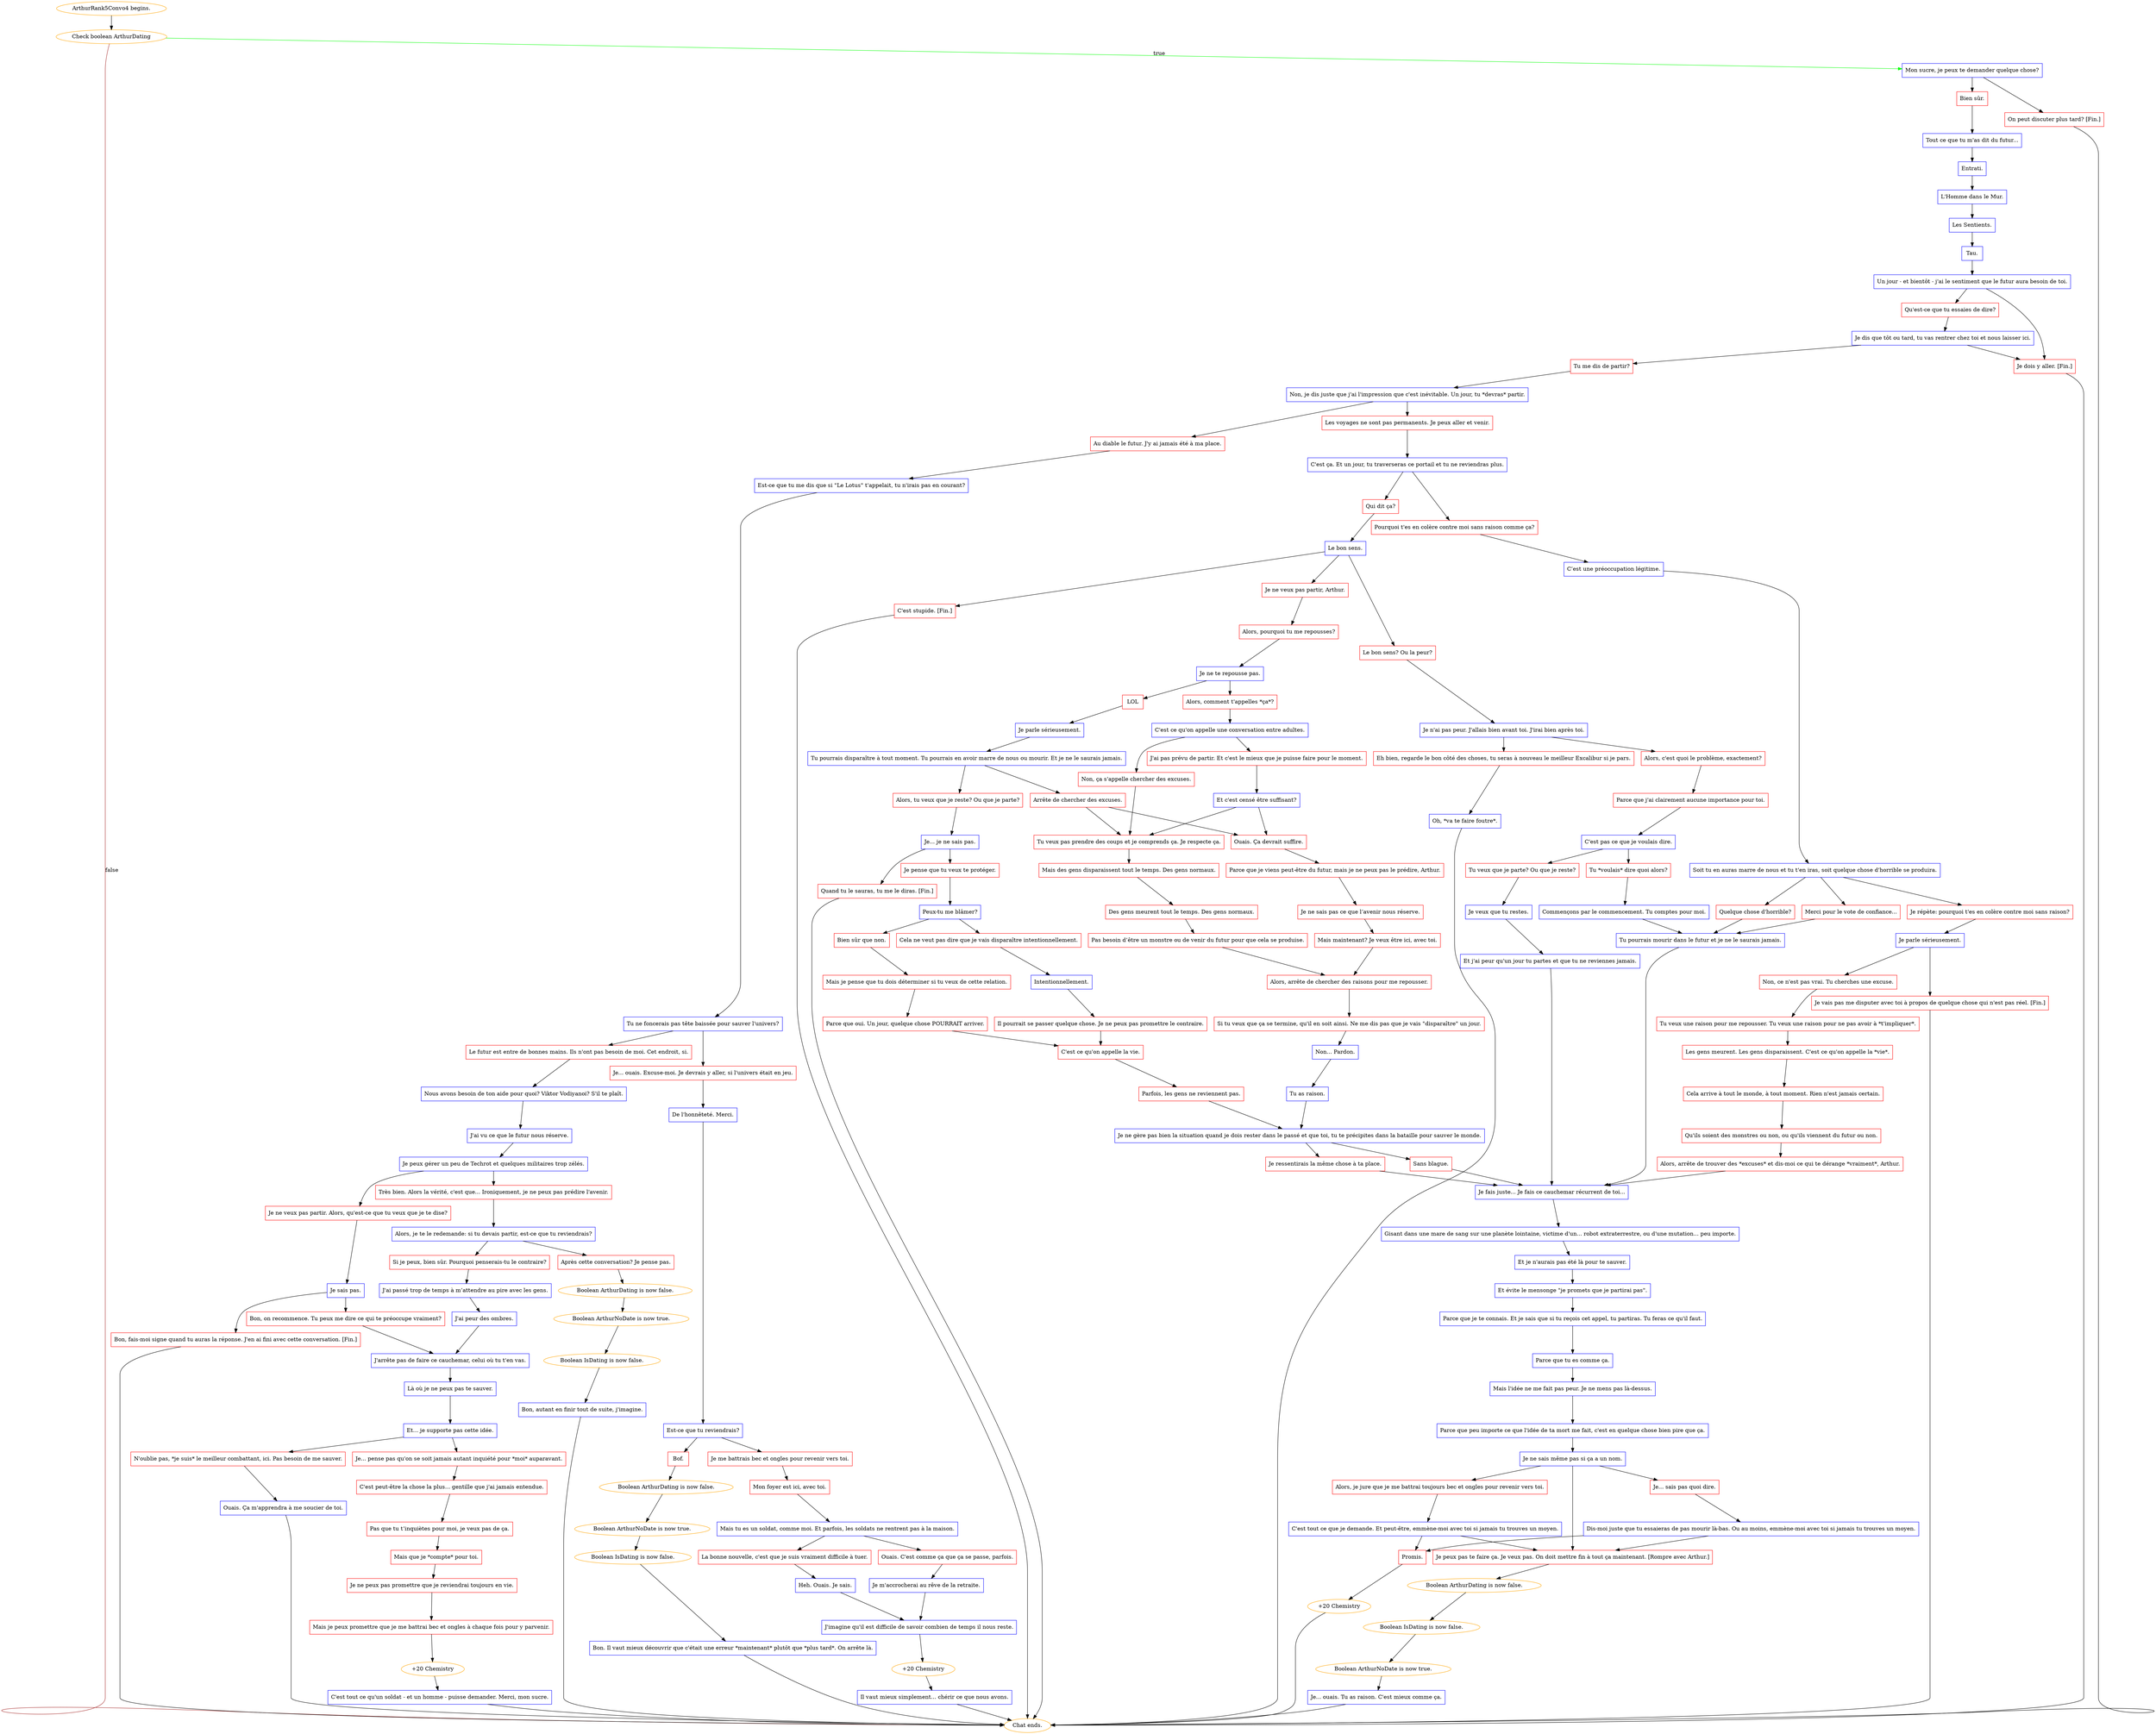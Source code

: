 digraph {
	"ArthurRank5Convo4 begins." [color=orange];
		"ArthurRank5Convo4 begins." -> j2920893703;
	j2920893703 [label="Check boolean ArthurDating",color=orange];
		j2920893703 -> j1927038864 [label=true,color=green];
		j2920893703 -> "Chat ends." [label=false,color=brown];
	j1927038864 [label="Mon sucre, je peux te demander quelque chose?",shape=box,color=blue];
		j1927038864 -> j3717732328;
		j1927038864 -> j1499169741;
	"Chat ends." [color=orange];
	j3717732328 [label="Bien sûr.",shape=box,color=red];
		j3717732328 -> j3869571703;
	j1499169741 [label="On peut discuter plus tard? [Fin.]",shape=box,color=red];
		j1499169741 -> "Chat ends.";
	j3869571703 [label="Tout ce que tu m'as dit du futur...",shape=box,color=blue];
		j3869571703 -> j2755728980;
	j2755728980 [label="Entrati.",shape=box,color=blue];
		j2755728980 -> j3649568636;
	j3649568636 [label="L'Homme dans le Mur.",shape=box,color=blue];
		j3649568636 -> j3422165809;
	j3422165809 [label="Les Sentients.",shape=box,color=blue];
		j3422165809 -> j1901919336;
	j1901919336 [label="Tau.",shape=box,color=blue];
		j1901919336 -> j948485224;
	j948485224 [label="Un jour - et bientôt - j'ai le sentiment que le futur aura besoin de toi.",shape=box,color=blue];
		j948485224 -> j3436013127;
		j948485224 -> j2647269873;
	j3436013127 [label="Qu'est-ce que tu essaies de dire?",shape=box,color=red];
		j3436013127 -> j1946061330;
	j2647269873 [label="Je dois y aller. [Fin.]",shape=box,color=red];
		j2647269873 -> "Chat ends.";
	j1946061330 [label="Je dis que tôt ou tard, tu vas rentrer chez toi et nous laisser ici.",shape=box,color=blue];
		j1946061330 -> j2826246695;
		j1946061330 -> j2647269873;
	j2826246695 [label="Tu me dis de partir?",shape=box,color=red];
		j2826246695 -> j46964800;
	j46964800 [label="Non, je dis juste que j'ai l'impression que c'est inévitable. Un jour, tu *devras* partir.",shape=box,color=blue];
		j46964800 -> j2152208847;
		j46964800 -> j3621743877;
	j2152208847 [label="Les voyages ne sont pas permanents. Je peux aller et venir.",shape=box,color=red];
		j2152208847 -> j819206498;
	j3621743877 [label="Au diable le futur. J'y ai jamais été à ma place.",shape=box,color=red];
		j3621743877 -> j2625213491;
	j819206498 [label="C'est ça. Et un jour, tu traverseras ce portail et tu ne reviendras plus.",shape=box,color=blue];
		j819206498 -> j169580774;
		j819206498 -> j3847320663;
	j2625213491 [label="Est-ce que tu me dis que si \"Le Lotus\" t'appelait, tu n'irais pas en courant?",shape=box,color=blue];
		j2625213491 -> j921604777;
	j169580774 [label="Pourquoi t'es en colère contre moi sans raison comme ça?",shape=box,color=red];
		j169580774 -> j2194050962;
	j3847320663 [label="Qui dit ça?",shape=box,color=red];
		j3847320663 -> j2579053993;
	j921604777 [label="Tu ne foncerais pas tête baissée pour sauver l'univers?",shape=box,color=blue];
		j921604777 -> j1161608915;
		j921604777 -> j1389918545;
	j2194050962 [label="C’est une préoccupation légitime.",shape=box,color=blue];
		j2194050962 -> j3906048078;
	j2579053993 [label="Le bon sens.",shape=box,color=blue];
		j2579053993 -> j1174819721;
		j2579053993 -> j1927311501;
		j2579053993 -> j2094784879;
	j1161608915 [label="Le futur est entre de bonnes mains. Ils n'ont pas besoin de moi. Cet endroit, si.",shape=box,color=red];
		j1161608915 -> j1858398360;
	j1389918545 [label="Je... ouais. Excuse-moi. Je devrais y aller, si l'univers était en jeu.",shape=box,color=red];
		j1389918545 -> j3742013951;
	j3906048078 [label="Soit tu en auras marre de nous et tu t'en iras, soit quelque chose d'horrible se produira.",shape=box,color=blue];
		j3906048078 -> j1823435957;
		j3906048078 -> j1069729258;
		j3906048078 -> j421635709;
	j1174819721 [label="Le bon sens? Ou la peur?",shape=box,color=red];
		j1174819721 -> j575952972;
	j1927311501 [label="C'est stupide. [Fin.]",shape=box,color=red];
		j1927311501 -> "Chat ends.";
	j2094784879 [label="Je ne veux pas partir, Arthur.",shape=box,color=red];
		j2094784879 -> j901860214;
	j1858398360 [label="Nous avons besoin de ton aide pour quoi? Viktor Vodiyanoi? S'il te plaît.",shape=box,color=blue];
		j1858398360 -> j3012789825;
	j3742013951 [label="De l'honnêteté. Merci.",shape=box,color=blue];
		j3742013951 -> j3507383871;
	j1823435957 [label="Quelque chose d'horrible?",shape=box,color=red];
		j1823435957 -> j3589525101;
	j1069729258 [label="Merci pour le vote de confiance...",shape=box,color=red];
		j1069729258 -> j3589525101;
	j421635709 [label="Je répète: pourquoi t'es en colère contre moi sans raison?",shape=box,color=red];
		j421635709 -> j3213338062;
	j575952972 [label="Je n'ai pas peur. J'allais bien avant toi. J'irai bien après toi.",shape=box,color=blue];
		j575952972 -> j137607659;
		j575952972 -> j266585980;
	j901860214 [label="Alors, pourquoi tu me repousses?",shape=box,color=red];
		j901860214 -> j684924327;
	j3012789825 [label="J'ai vu ce que le futur nous réserve.",shape=box,color=blue];
		j3012789825 -> j3686164527;
	j3507383871 [label="Est-ce que tu reviendrais?",shape=box,color=blue];
		j3507383871 -> j292620715;
		j3507383871 -> j225933455;
	j3589525101 [label="Tu pourrais mourir dans le futur et je ne le saurais jamais.",shape=box,color=blue];
		j3589525101 -> j2079450502;
	j3213338062 [label="Je parle sérieusement.",shape=box,color=blue];
		j3213338062 -> j2637005599;
		j3213338062 -> j528870273;
	j137607659 [label="Alors, c'est quoi le problème, exactement?",shape=box,color=red];
		j137607659 -> j207125516;
	j266585980 [label="Eh bien, regarde le bon côté des choses, tu seras à nouveau le meilleur Excalibur si je pars.",shape=box,color=red];
		j266585980 -> j515049647;
	j684924327 [label="Je ne te repousse pas.",shape=box,color=blue];
		j684924327 -> j882645253;
		j684924327 -> j2112264098;
	j3686164527 [label="Je peux gérer un peu de Techrot et quelques militaires trop zélés.",shape=box,color=blue];
		j3686164527 -> j2563026748;
		j3686164527 -> j221548045;
	j292620715 [label="Je me battrais bec et ongles pour revenir vers toi.",shape=box,color=red];
		j292620715 -> j470480632;
	j225933455 [label="Bof.",shape=box,color=red];
		j225933455 -> j2313723270;
	j2079450502 [label="Je fais juste... Je fais ce cauchemar récurrent de toi...",shape=box,color=blue];
		j2079450502 -> j3866954924;
	j2637005599 [label="Non, ce n'est pas vrai. Tu cherches une excuse.",shape=box,color=red];
		j2637005599 -> j1349622567;
	j528870273 [label="Je vais pas me disputer avec toi à propos de quelque chose qui n'est pas réel. [Fin.]",shape=box,color=red];
		j528870273 -> "Chat ends.";
	j207125516 [label="Parce que j'ai clairement aucune importance pour toi.",shape=box,color=red];
		j207125516 -> j3745621393;
	j515049647 [label="Oh, *va te faire foutre*.",shape=box,color=blue];
		j515049647 -> "Chat ends.";
	j882645253 [label="LOL",shape=box,color=red];
		j882645253 -> j3450735185;
	j2112264098 [label="Alors, comment t'appelles *ça*?",shape=box,color=red];
		j2112264098 -> j2073810701;
	j2563026748 [label="Très bien. Alors la vérité, c'est que... Ironiquement, je ne peux pas prédire l'avenir.",shape=box,color=red];
		j2563026748 -> j2390295287;
	j221548045 [label="Je ne veux pas partir. Alors, qu'est-ce que tu veux que je te dise?",shape=box,color=red];
		j221548045 -> j3131486687;
	j470480632 [label="Mon foyer est ici, avec toi.",shape=box,color=red];
		j470480632 -> j183348223;
	j2313723270 [label="Boolean ArthurDating is now false.",color=orange];
		j2313723270 -> j2429828318;
	j3866954924 [label="Gisant dans une mare de sang sur une planète lointaine, victime d'un... robot extraterrestre, ou d'une mutation... peu importe.",shape=box,color=blue];
		j3866954924 -> j3057322341;
	j1349622567 [label="Tu veux une raison pour me repousser. Tu veux une raison pour ne pas avoir à *t'impliquer*.",shape=box,color=red];
		j1349622567 -> j3873676465;
	j3745621393 [label="C'est pas ce que je voulais dire.",shape=box,color=blue];
		j3745621393 -> j423649508;
		j3745621393 -> j1928400167;
	j3450735185 [label="Je parle sérieusement.",shape=box,color=blue];
		j3450735185 -> j144531015;
	j2073810701 [label="C'est ce qu'on appelle une conversation entre adultes.",shape=box,color=blue];
		j2073810701 -> j3988151557;
		j2073810701 -> j1621527090;
	j2390295287 [label="Alors, je te le redemande: si tu devais partir, est-ce que tu reviendrais?",shape=box,color=blue];
		j2390295287 -> j758440700;
		j2390295287 -> j1275076409;
	j3131486687 [label="Je sais pas.",shape=box,color=blue];
		j3131486687 -> j100812305;
		j3131486687 -> j1332954536;
	j183348223 [label="Mais tu es un soldat, comme moi. Et parfois, les soldats ne rentrent pas à la maison.",shape=box,color=blue];
		j183348223 -> j2658762909;
		j183348223 -> j2476090562;
	j2429828318 [label="Boolean ArthurNoDate is now true.",color=orange];
		j2429828318 -> j238268411;
	j3057322341 [label="Et je n'aurais pas été là pour te sauver.",shape=box,color=blue];
		j3057322341 -> j4099232434;
	j3873676465 [label="Les gens meurent. Les gens disparaissent. C'est ce qu'on appelle la *vie*.",shape=box,color=red];
		j3873676465 -> j779752586;
	j423649508 [label="Tu veux que je parte? Ou que je reste?",shape=box,color=red];
		j423649508 -> j253290287;
	j1928400167 [label="Tu *voulais* dire quoi alors?",shape=box,color=red];
		j1928400167 -> j1516617389;
	j144531015 [label="Tu pourrais disparaître à tout moment. Tu pourrais en avoir marre de nous ou mourir. Et je ne le saurais jamais.",shape=box,color=blue];
		j144531015 -> j4257980203;
		j144531015 -> j1251585034;
	j3988151557 [label="Non, ça s'appelle chercher des excuses.",shape=box,color=red];
		j3988151557 -> j3328200935;
	j1621527090 [label="J'ai pas prévu de partir. Et c'est le mieux que je puisse faire pour le moment.",shape=box,color=red];
		j1621527090 -> j1128095681;
	j758440700 [label="Après cette conversation? Je pense pas.",shape=box,color=red];
		j758440700 -> j1364769265;
	j1275076409 [label="Si je peux, bien sûr. Pourquoi penserais-tu le contraire?",shape=box,color=red];
		j1275076409 -> j1987515108;
	j100812305 [label="Bon, on recommence. Tu peux me dire ce qui te préoccupe vraiment?",shape=box,color=red];
		j100812305 -> j4268751709;
	j1332954536 [label="Bon, fais-moi signe quand tu auras la réponse. J'en ai fini avec cette conversation. [Fin.]",shape=box,color=red];
		j1332954536 -> "Chat ends.";
	j2658762909 [label="Ouais. C'est comme ça que ça se passe, parfois.",shape=box,color=red];
		j2658762909 -> j362554718;
	j2476090562 [label="La bonne nouvelle, c'est que je suis vraiment difficile à tuer.",shape=box,color=red];
		j2476090562 -> j4084536722;
	j238268411 [label="Boolean IsDating is now false.",color=orange];
		j238268411 -> j4044264213;
	j4099232434 [label="Et évite le mensonge \"je promets que je partirai pas\".",shape=box,color=blue];
		j4099232434 -> j1986456194;
	j779752586 [label="Cela arrive à tout le monde, à tout moment. Rien n'est jamais certain.",shape=box,color=red];
		j779752586 -> j4132584065;
	j253290287 [label="Je veux que tu restes.",shape=box,color=blue];
		j253290287 -> j3667025340;
	j1516617389 [label="Commençons par le commencement. Tu comptes pour moi.",shape=box,color=blue];
		j1516617389 -> j3589525101;
	j4257980203 [label="Arrête de chercher des excuses.",shape=box,color=red];
		j4257980203 -> j2105348409;
		j4257980203 -> j3328200935;
	j1251585034 [label="Alors, tu veux que je reste? Ou que je parte?",shape=box,color=red];
		j1251585034 -> j720707643;
	j3328200935 [label="Tu veux pas prendre des coups et je comprends ça. Je respecte ça.",shape=box,color=red];
		j3328200935 -> j532421381;
	j1128095681 [label="Et c'est censé être suffisant?",shape=box,color=blue];
		j1128095681 -> j2105348409;
		j1128095681 -> j3328200935;
	j1364769265 [label="Boolean ArthurDating is now false.",color=orange];
		j1364769265 -> j2983028860;
	j1987515108 [label="J'ai passé trop de temps à m’attendre au pire avec les gens.",shape=box,color=blue];
		j1987515108 -> j3370581628;
	j4268751709 [label="J'arrête pas de faire ce cauchemar, celui où tu t'en vas.",shape=box,color=blue];
		j4268751709 -> j2300069000;
	j362554718 [label="Je m'accrocherai au rêve de la retraite.",shape=box,color=blue];
		j362554718 -> j682275651;
	j4084536722 [label="Heh. Ouais. Je sais.",shape=box,color=blue];
		j4084536722 -> j682275651;
	j4044264213 [label="Bon. Il vaut mieux découvrir que c'était une erreur *maintenant* plutôt que *plus tard*. On arrête là.",shape=box,color=blue];
		j4044264213 -> "Chat ends.";
	j1986456194 [label="Parce que je te connais. Et je sais que si tu reçois cet appel, tu partiras. Tu feras ce qu'il faut.",shape=box,color=blue];
		j1986456194 -> j542951812;
	j4132584065 [label="Qu'ils soient des monstres ou non, ou qu'ils viennent du futur ou non.",shape=box,color=red];
		j4132584065 -> j3326950477;
	j3667025340 [label="Et j'ai peur qu'un jour tu partes et que tu ne reviennes jamais.",shape=box,color=blue];
		j3667025340 -> j2079450502;
	j2105348409 [label="Ouais. Ça devrait suffire.",shape=box,color=red];
		j2105348409 -> j3456661787;
	j720707643 [label="Je... je ne sais pas.",shape=box,color=blue];
		j720707643 -> j1823856571;
		j720707643 -> j465046842;
	j532421381 [label="Mais des gens disparaissent tout le temps. Des gens normaux.",shape=box,color=red];
		j532421381 -> j460728455;
	j2983028860 [label="Boolean ArthurNoDate is now true.",color=orange];
		j2983028860 -> j3701191977;
	j3370581628 [label="J'ai peur des ombres.",shape=box,color=blue];
		j3370581628 -> j4268751709;
	j2300069000 [label="Là où je ne peux pas te sauver.",shape=box,color=blue];
		j2300069000 -> j2934926022;
	j682275651 [label="J'imagine qu'il est difficile de savoir combien de temps il nous reste.",shape=box,color=blue];
		j682275651 -> j3059230656;
	j542951812 [label="Parce que tu es comme ça.",shape=box,color=blue];
		j542951812 -> j2473191255;
	j3326950477 [label="Alors, arrête de trouver des *excuses* et dis-moi ce qui te dérange *vraiment*, Arthur.",shape=box,color=red];
		j3326950477 -> j2079450502;
	j3456661787 [label="Parce que je viens peut-être du futur, mais je ne peux pas le prédire, Arthur.",shape=box,color=red];
		j3456661787 -> j1013565744;
	j1823856571 [label="Je pense que tu veux te protéger.",shape=box,color=red];
		j1823856571 -> j4097750048;
	j465046842 [label="Quand tu le sauras, tu me le diras. [Fin.]",shape=box,color=red];
		j465046842 -> "Chat ends.";
	j460728455 [label="Des gens meurent tout le temps. Des gens normaux.",shape=box,color=red];
		j460728455 -> j3302467243;
	j3701191977 [label="Boolean IsDating is now false.",color=orange];
		j3701191977 -> j495398595;
	j2934926022 [label="Et... je supporte pas cette idée.",shape=box,color=blue];
		j2934926022 -> j2425813907;
		j2934926022 -> j3193626040;
	j3059230656 [label="+20 Chemistry",color=orange];
		j3059230656 -> j1380120175;
	j2473191255 [label="Mais l'idée ne me fait pas peur. Je ne mens pas là-dessus.",shape=box,color=blue];
		j2473191255 -> j386558767;
	j1013565744 [label="Je ne sais pas ce que l’avenir nous réserve.",shape=box,color=red];
		j1013565744 -> j3962720558;
	j4097750048 [label="Peux-tu me blâmer?",shape=box,color=blue];
		j4097750048 -> j1119799657;
		j4097750048 -> j668955931;
	j3302467243 [label="Pas besoin d’être un monstre ou de venir du futur pour que cela se produise.",shape=box,color=red];
		j3302467243 -> j2681084104;
	j495398595 [label="Bon, autant en finir tout de suite, j'imagine.",shape=box,color=blue];
		j495398595 -> "Chat ends.";
	j2425813907 [label="Je... pense pas qu'on se soit jamais autant inquiété pour *moi* auparavant.",shape=box,color=red];
		j2425813907 -> j1404975651;
	j3193626040 [label="N'oublie pas, *je suis* le meilleur combattant, ici. Pas besoin de me sauver.",shape=box,color=red];
		j3193626040 -> j1133931442;
	j1380120175 [label="Il vaut mieux simplement... chérir ce que nous avons.",shape=box,color=blue];
		j1380120175 -> "Chat ends.";
	j386558767 [label="Parce que peu importe ce que l'idée de ta mort me fait, c'est en quelque chose bien pire que ça.",shape=box,color=blue];
		j386558767 -> j2839295923;
	j3962720558 [label="Mais maintenant? Je veux être ici, avec toi.",shape=box,color=red];
		j3962720558 -> j2681084104;
	j1119799657 [label="Bien sûr que non.",shape=box,color=red];
		j1119799657 -> j2614046157;
	j668955931 [label="Cela ne veut pas dire que je vais disparaître intentionnellement.",shape=box,color=red];
		j668955931 -> j3411161594;
	j2681084104 [label="Alors, arrête de chercher des raisons pour me repousser.",shape=box,color=red];
		j2681084104 -> j4006443340;
	j1404975651 [label="C'est peut-être la chose la plus... gentille que j'ai jamais entendue.",shape=box,color=red];
		j1404975651 -> j3033062238;
	j1133931442 [label="Ouais. Ça m'apprendra à me soucier de toi.",shape=box,color=blue];
		j1133931442 -> "Chat ends.";
	j2839295923 [label="Je ne sais même pas si ça a un nom.",shape=box,color=blue];
		j2839295923 -> j2336028020;
		j2839295923 -> j721904407;
		j2839295923 -> j2030745087;
	j2614046157 [label="Mais je pense que tu dois déterminer si tu veux de cette relation.",shape=box,color=red];
		j2614046157 -> j4048300611;
	j3411161594 [label="Intentionnellement.",shape=box,color=blue];
		j3411161594 -> j3574619242;
	j4006443340 [label="Si tu veux que ça se termine, qu'il en soit ainsi. Ne me dis pas que je vais \"disparaître\" un jour.",shape=box,color=red];
		j4006443340 -> j1842011152;
	j3033062238 [label="Pas que tu t’inquiètes pour moi, je veux pas de ça.",shape=box,color=red];
		j3033062238 -> j639331891;
	j2336028020 [label="Alors, je jure que je me battrai toujours bec et ongles pour revenir vers toi.",shape=box,color=red];
		j2336028020 -> j3710497121;
	j721904407 [label="Je... sais pas quoi dire.",shape=box,color=red];
		j721904407 -> j2134750104;
	j2030745087 [label="Je peux pas te faire ça. Je veux pas. On doit mettre fin à tout ça maintenant. [Rompre avec Arthur.]",shape=box,color=red];
		j2030745087 -> j4137556819;
	j4048300611 [label="Parce que oui. Un jour, quelque chose POURRAIT arriver.",shape=box,color=red];
		j4048300611 -> j475957320;
	j3574619242 [label="Il pourrait se passer quelque chose. Je ne peux pas promettre le contraire.",shape=box,color=red];
		j3574619242 -> j475957320;
	j1842011152 [label="Non... Pardon.",shape=box,color=blue];
		j1842011152 -> j555391160;
	j639331891 [label="Mais que je *compte* pour toi.",shape=box,color=red];
		j639331891 -> j3265701759;
	j3710497121 [label="C'est tout ce que je demande. Et peut-être, emmène-moi avec toi si jamais tu trouves un moyen.",shape=box,color=blue];
		j3710497121 -> j2406259999;
		j3710497121 -> j2030745087;
	j2134750104 [label="Dis-moi juste que tu essaieras de pas mourir là-bas. Ou au moins, emmène-moi avec toi si jamais tu trouves un moyen.",shape=box,color=blue];
		j2134750104 -> j2406259999;
		j2134750104 -> j2030745087;
	j4137556819 [label="Boolean ArthurDating is now false.",color=orange];
		j4137556819 -> j1703797399;
	j475957320 [label="C'est ce qu'on appelle la vie.",shape=box,color=red];
		j475957320 -> j4223489516;
	j555391160 [label="Tu as raison.",shape=box,color=blue];
		j555391160 -> j2401830818;
	j3265701759 [label="Je ne peux pas promettre que je reviendrai toujours en vie.",shape=box,color=red];
		j3265701759 -> j790543206;
	j2406259999 [label="Promis.",shape=box,color=red];
		j2406259999 -> j367054140;
	j1703797399 [label="Boolean IsDating is now false.",color=orange];
		j1703797399 -> j2104961681;
	j4223489516 [label="Parfois, les gens ne reviennent pas.",shape=box,color=red];
		j4223489516 -> j2401830818;
	j2401830818 [label="Je ne gère pas bien la situation quand je dois rester dans le passé et que toi, tu te précipites dans la bataille pour sauver le monde.",shape=box,color=blue];
		j2401830818 -> j2257821146;
		j2401830818 -> j1563349865;
	j790543206 [label="Mais je peux promettre que je me battrai bec et ongles à chaque fois pour y parvenir.",shape=box,color=red];
		j790543206 -> j1806916371;
	j367054140 [label="+20 Chemistry",color=orange];
		j367054140 -> "Chat ends.";
	j2104961681 [label="Boolean ArthurNoDate is now true.",color=orange];
		j2104961681 -> j2018245252;
	j2257821146 [label="Sans blague.",shape=box,color=red];
		j2257821146 -> j2079450502;
	j1563349865 [label="Je ressentirais la même chose à ta place.",shape=box,color=red];
		j1563349865 -> j2079450502;
	j1806916371 [label="+20 Chemistry",color=orange];
		j1806916371 -> j1502097000;
	j2018245252 [label="Je... ouais. Tu as raison. C'est mieux comme ça.",shape=box,color=blue];
		j2018245252 -> "Chat ends.";
	j1502097000 [label="C'est tout ce qu'un soldat - et un homme - puisse demander. Merci, mon sucre.",shape=box,color=blue];
		j1502097000 -> "Chat ends.";
}